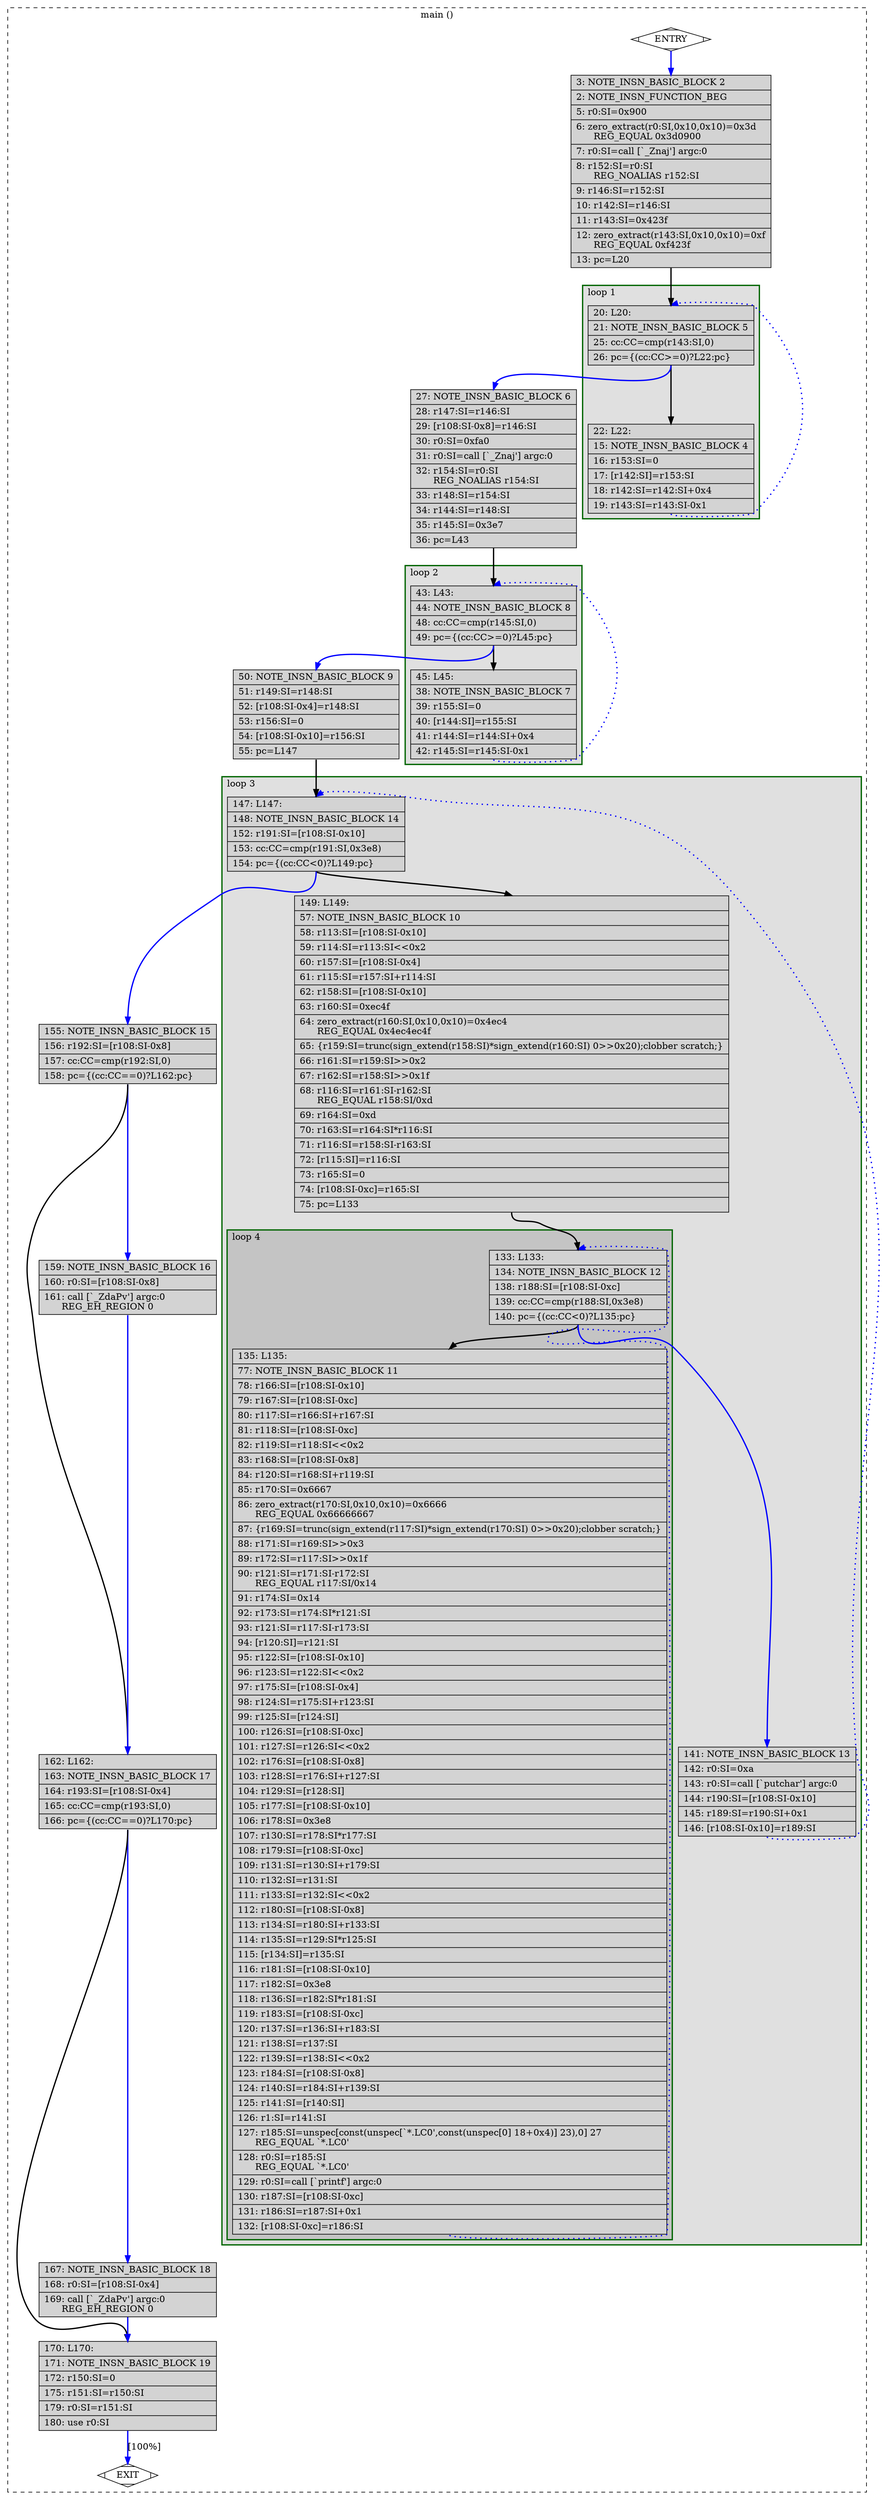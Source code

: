 digraph "a-matmul-v2.cpp.245r.expand" {
overlap=false;
subgraph "cluster_main" {
	style="dashed";
	color="black";
	label="main ()";
	subgraph cluster_0_3 {
	style="filled";
	color="darkgreen";
	fillcolor="grey88";
	label="loop 3";
	labeljust=l;
	penwidth=2;
	subgraph cluster_0_4 {
	style="filled";
	color="darkgreen";
	fillcolor="grey77";
	label="loop 4";
	labeljust=l;
	penwidth=2;
	fn_0_basic_block_12 [shape=record,style=filled,fillcolor=lightgrey,label="{\ \ 133:\ L133:\l\
|\ \ 134:\ NOTE_INSN_BASIC_BLOCK\ 12\l\
|\ \ 138:\ r188:SI=[r108:SI-0xc]\l\
|\ \ 139:\ cc:CC=cmp(r188:SI,0x3e8)\l\
|\ \ 140:\ pc=\{(cc:CC\<0)?L135:pc\}\l\
}"];

	fn_0_basic_block_11 [shape=record,style=filled,fillcolor=lightgrey,label="{\ \ 135:\ L135:\l\
|\ \ \ 77:\ NOTE_INSN_BASIC_BLOCK\ 11\l\
|\ \ \ 78:\ r166:SI=[r108:SI-0x10]\l\
|\ \ \ 79:\ r167:SI=[r108:SI-0xc]\l\
|\ \ \ 80:\ r117:SI=r166:SI+r167:SI\l\
|\ \ \ 81:\ r118:SI=[r108:SI-0xc]\l\
|\ \ \ 82:\ r119:SI=r118:SI\<\<0x2\l\
|\ \ \ 83:\ r168:SI=[r108:SI-0x8]\l\
|\ \ \ 84:\ r120:SI=r168:SI+r119:SI\l\
|\ \ \ 85:\ r170:SI=0x6667\l\
|\ \ \ 86:\ zero_extract(r170:SI,0x10,0x10)=0x6666\l\
\ \ \ \ \ \ REG_EQUAL\ 0x66666667\l\
|\ \ \ 87:\ \{r169:SI=trunc(sign_extend(r117:SI)*sign_extend(r170:SI)\ 0\>\>0x20);clobber\ scratch;\}\l\
|\ \ \ 88:\ r171:SI=r169:SI\>\>0x3\l\
|\ \ \ 89:\ r172:SI=r117:SI\>\>0x1f\l\
|\ \ \ 90:\ r121:SI=r171:SI-r172:SI\l\
\ \ \ \ \ \ REG_EQUAL\ r117:SI/0x14\l\
|\ \ \ 91:\ r174:SI=0x14\l\
|\ \ \ 92:\ r173:SI=r174:SI*r121:SI\l\
|\ \ \ 93:\ r121:SI=r117:SI-r173:SI\l\
|\ \ \ 94:\ [r120:SI]=r121:SI\l\
|\ \ \ 95:\ r122:SI=[r108:SI-0x10]\l\
|\ \ \ 96:\ r123:SI=r122:SI\<\<0x2\l\
|\ \ \ 97:\ r175:SI=[r108:SI-0x4]\l\
|\ \ \ 98:\ r124:SI=r175:SI+r123:SI\l\
|\ \ \ 99:\ r125:SI=[r124:SI]\l\
|\ \ 100:\ r126:SI=[r108:SI-0xc]\l\
|\ \ 101:\ r127:SI=r126:SI\<\<0x2\l\
|\ \ 102:\ r176:SI=[r108:SI-0x8]\l\
|\ \ 103:\ r128:SI=r176:SI+r127:SI\l\
|\ \ 104:\ r129:SI=[r128:SI]\l\
|\ \ 105:\ r177:SI=[r108:SI-0x10]\l\
|\ \ 106:\ r178:SI=0x3e8\l\
|\ \ 107:\ r130:SI=r178:SI*r177:SI\l\
|\ \ 108:\ r179:SI=[r108:SI-0xc]\l\
|\ \ 109:\ r131:SI=r130:SI+r179:SI\l\
|\ \ 110:\ r132:SI=r131:SI\l\
|\ \ 111:\ r133:SI=r132:SI\<\<0x2\l\
|\ \ 112:\ r180:SI=[r108:SI-0x8]\l\
|\ \ 113:\ r134:SI=r180:SI+r133:SI\l\
|\ \ 114:\ r135:SI=r129:SI*r125:SI\l\
|\ \ 115:\ [r134:SI]=r135:SI\l\
|\ \ 116:\ r181:SI=[r108:SI-0x10]\l\
|\ \ 117:\ r182:SI=0x3e8\l\
|\ \ 118:\ r136:SI=r182:SI*r181:SI\l\
|\ \ 119:\ r183:SI=[r108:SI-0xc]\l\
|\ \ 120:\ r137:SI=r136:SI+r183:SI\l\
|\ \ 121:\ r138:SI=r137:SI\l\
|\ \ 122:\ r139:SI=r138:SI\<\<0x2\l\
|\ \ 123:\ r184:SI=[r108:SI-0x8]\l\
|\ \ 124:\ r140:SI=r184:SI+r139:SI\l\
|\ \ 125:\ r141:SI=[r140:SI]\l\
|\ \ 126:\ r1:SI=r141:SI\l\
|\ \ 127:\ r185:SI=unspec[const(unspec[`*.LC0',const(unspec[0]\ 18+0x4)]\ 23),0]\ 27\l\
\ \ \ \ \ \ REG_EQUAL\ `*.LC0'\l\
|\ \ 128:\ r0:SI=r185:SI\l\
\ \ \ \ \ \ REG_EQUAL\ `*.LC0'\l\
|\ \ 129:\ r0:SI=call\ [`printf']\ argc:0\l\
|\ \ 130:\ r187:SI=[r108:SI-0xc]\l\
|\ \ 131:\ r186:SI=r187:SI+0x1\l\
|\ \ 132:\ [r108:SI-0xc]=r186:SI\l\
}"];

	}
	fn_0_basic_block_14 [shape=record,style=filled,fillcolor=lightgrey,label="{\ \ 147:\ L147:\l\
|\ \ 148:\ NOTE_INSN_BASIC_BLOCK\ 14\l\
|\ \ 152:\ r191:SI=[r108:SI-0x10]\l\
|\ \ 153:\ cc:CC=cmp(r191:SI,0x3e8)\l\
|\ \ 154:\ pc=\{(cc:CC\<0)?L149:pc\}\l\
}"];

	fn_0_basic_block_10 [shape=record,style=filled,fillcolor=lightgrey,label="{\ \ 149:\ L149:\l\
|\ \ \ 57:\ NOTE_INSN_BASIC_BLOCK\ 10\l\
|\ \ \ 58:\ r113:SI=[r108:SI-0x10]\l\
|\ \ \ 59:\ r114:SI=r113:SI\<\<0x2\l\
|\ \ \ 60:\ r157:SI=[r108:SI-0x4]\l\
|\ \ \ 61:\ r115:SI=r157:SI+r114:SI\l\
|\ \ \ 62:\ r158:SI=[r108:SI-0x10]\l\
|\ \ \ 63:\ r160:SI=0xec4f\l\
|\ \ \ 64:\ zero_extract(r160:SI,0x10,0x10)=0x4ec4\l\
\ \ \ \ \ \ REG_EQUAL\ 0x4ec4ec4f\l\
|\ \ \ 65:\ \{r159:SI=trunc(sign_extend(r158:SI)*sign_extend(r160:SI)\ 0\>\>0x20);clobber\ scratch;\}\l\
|\ \ \ 66:\ r161:SI=r159:SI\>\>0x2\l\
|\ \ \ 67:\ r162:SI=r158:SI\>\>0x1f\l\
|\ \ \ 68:\ r116:SI=r161:SI-r162:SI\l\
\ \ \ \ \ \ REG_EQUAL\ r158:SI/0xd\l\
|\ \ \ 69:\ r164:SI=0xd\l\
|\ \ \ 70:\ r163:SI=r164:SI*r116:SI\l\
|\ \ \ 71:\ r116:SI=r158:SI-r163:SI\l\
|\ \ \ 72:\ [r115:SI]=r116:SI\l\
|\ \ \ 73:\ r165:SI=0\l\
|\ \ \ 74:\ [r108:SI-0xc]=r165:SI\l\
|\ \ \ 75:\ pc=L133\l\
}"];

	fn_0_basic_block_13 [shape=record,style=filled,fillcolor=lightgrey,label="{\ \ 141:\ NOTE_INSN_BASIC_BLOCK\ 13\l\
|\ \ 142:\ r0:SI=0xa\l\
|\ \ 143:\ r0:SI=call\ [`putchar']\ argc:0\l\
|\ \ 144:\ r190:SI=[r108:SI-0x10]\l\
|\ \ 145:\ r189:SI=r190:SI+0x1\l\
|\ \ 146:\ [r108:SI-0x10]=r189:SI\l\
}"];

	}
	subgraph cluster_0_2 {
	style="filled";
	color="darkgreen";
	fillcolor="grey88";
	label="loop 2";
	labeljust=l;
	penwidth=2;
	fn_0_basic_block_8 [shape=record,style=filled,fillcolor=lightgrey,label="{\ \ \ 43:\ L43:\l\
|\ \ \ 44:\ NOTE_INSN_BASIC_BLOCK\ 8\l\
|\ \ \ 48:\ cc:CC=cmp(r145:SI,0)\l\
|\ \ \ 49:\ pc=\{(cc:CC\>=0)?L45:pc\}\l\
}"];

	fn_0_basic_block_7 [shape=record,style=filled,fillcolor=lightgrey,label="{\ \ \ 45:\ L45:\l\
|\ \ \ 38:\ NOTE_INSN_BASIC_BLOCK\ 7\l\
|\ \ \ 39:\ r155:SI=0\l\
|\ \ \ 40:\ [r144:SI]=r155:SI\l\
|\ \ \ 41:\ r144:SI=r144:SI+0x4\l\
|\ \ \ 42:\ r145:SI=r145:SI-0x1\l\
}"];

	}
	subgraph cluster_0_1 {
	style="filled";
	color="darkgreen";
	fillcolor="grey88";
	label="loop 1";
	labeljust=l;
	penwidth=2;
	fn_0_basic_block_5 [shape=record,style=filled,fillcolor=lightgrey,label="{\ \ \ 20:\ L20:\l\
|\ \ \ 21:\ NOTE_INSN_BASIC_BLOCK\ 5\l\
|\ \ \ 25:\ cc:CC=cmp(r143:SI,0)\l\
|\ \ \ 26:\ pc=\{(cc:CC\>=0)?L22:pc\}\l\
}"];

	fn_0_basic_block_4 [shape=record,style=filled,fillcolor=lightgrey,label="{\ \ \ 22:\ L22:\l\
|\ \ \ 15:\ NOTE_INSN_BASIC_BLOCK\ 4\l\
|\ \ \ 16:\ r153:SI=0\l\
|\ \ \ 17:\ [r142:SI]=r153:SI\l\
|\ \ \ 18:\ r142:SI=r142:SI+0x4\l\
|\ \ \ 19:\ r143:SI=r143:SI-0x1\l\
}"];

	}
	fn_0_basic_block_0 [shape=Mdiamond,style=filled,fillcolor=white,label="ENTRY"];

	fn_0_basic_block_1 [shape=Mdiamond,style=filled,fillcolor=white,label="EXIT"];

	fn_0_basic_block_2 [shape=record,style=filled,fillcolor=lightgrey,label="{\ \ \ \ 3:\ NOTE_INSN_BASIC_BLOCK\ 2\l\
|\ \ \ \ 2:\ NOTE_INSN_FUNCTION_BEG\l\
|\ \ \ \ 5:\ r0:SI=0x900\l\
|\ \ \ \ 6:\ zero_extract(r0:SI,0x10,0x10)=0x3d\l\
\ \ \ \ \ \ REG_EQUAL\ 0x3d0900\l\
|\ \ \ \ 7:\ r0:SI=call\ [`_Znaj']\ argc:0\l\
|\ \ \ \ 8:\ r152:SI=r0:SI\l\
\ \ \ \ \ \ REG_NOALIAS\ r152:SI\l\
|\ \ \ \ 9:\ r146:SI=r152:SI\l\
|\ \ \ 10:\ r142:SI=r146:SI\l\
|\ \ \ 11:\ r143:SI=0x423f\l\
|\ \ \ 12:\ zero_extract(r143:SI,0x10,0x10)=0xf\l\
\ \ \ \ \ \ REG_EQUAL\ 0xf423f\l\
|\ \ \ 13:\ pc=L20\l\
}"];

	fn_0_basic_block_6 [shape=record,style=filled,fillcolor=lightgrey,label="{\ \ \ 27:\ NOTE_INSN_BASIC_BLOCK\ 6\l\
|\ \ \ 28:\ r147:SI=r146:SI\l\
|\ \ \ 29:\ [r108:SI-0x8]=r146:SI\l\
|\ \ \ 30:\ r0:SI=0xfa0\l\
|\ \ \ 31:\ r0:SI=call\ [`_Znaj']\ argc:0\l\
|\ \ \ 32:\ r154:SI=r0:SI\l\
\ \ \ \ \ \ REG_NOALIAS\ r154:SI\l\
|\ \ \ 33:\ r148:SI=r154:SI\l\
|\ \ \ 34:\ r144:SI=r148:SI\l\
|\ \ \ 35:\ r145:SI=0x3e7\l\
|\ \ \ 36:\ pc=L43\l\
}"];

	fn_0_basic_block_9 [shape=record,style=filled,fillcolor=lightgrey,label="{\ \ \ 50:\ NOTE_INSN_BASIC_BLOCK\ 9\l\
|\ \ \ 51:\ r149:SI=r148:SI\l\
|\ \ \ 52:\ [r108:SI-0x4]=r148:SI\l\
|\ \ \ 53:\ r156:SI=0\l\
|\ \ \ 54:\ [r108:SI-0x10]=r156:SI\l\
|\ \ \ 55:\ pc=L147\l\
}"];

	fn_0_basic_block_15 [shape=record,style=filled,fillcolor=lightgrey,label="{\ \ 155:\ NOTE_INSN_BASIC_BLOCK\ 15\l\
|\ \ 156:\ r192:SI=[r108:SI-0x8]\l\
|\ \ 157:\ cc:CC=cmp(r192:SI,0)\l\
|\ \ 158:\ pc=\{(cc:CC==0)?L162:pc\}\l\
}"];

	fn_0_basic_block_16 [shape=record,style=filled,fillcolor=lightgrey,label="{\ \ 159:\ NOTE_INSN_BASIC_BLOCK\ 16\l\
|\ \ 160:\ r0:SI=[r108:SI-0x8]\l\
|\ \ 161:\ call\ [`_ZdaPv']\ argc:0\l\
\ \ \ \ \ \ REG_EH_REGION\ 0\l\
}"];

	fn_0_basic_block_17 [shape=record,style=filled,fillcolor=lightgrey,label="{\ \ 162:\ L162:\l\
|\ \ 163:\ NOTE_INSN_BASIC_BLOCK\ 17\l\
|\ \ 164:\ r193:SI=[r108:SI-0x4]\l\
|\ \ 165:\ cc:CC=cmp(r193:SI,0)\l\
|\ \ 166:\ pc=\{(cc:CC==0)?L170:pc\}\l\
}"];

	fn_0_basic_block_18 [shape=record,style=filled,fillcolor=lightgrey,label="{\ \ 167:\ NOTE_INSN_BASIC_BLOCK\ 18\l\
|\ \ 168:\ r0:SI=[r108:SI-0x4]\l\
|\ \ 169:\ call\ [`_ZdaPv']\ argc:0\l\
\ \ \ \ \ \ REG_EH_REGION\ 0\l\
}"];

	fn_0_basic_block_19 [shape=record,style=filled,fillcolor=lightgrey,label="{\ \ 170:\ L170:\l\
|\ \ 171:\ NOTE_INSN_BASIC_BLOCK\ 19\l\
|\ \ 172:\ r150:SI=0\l\
|\ \ 175:\ r151:SI=r150:SI\l\
|\ \ 179:\ r0:SI=r151:SI\l\
|\ \ 180:\ use\ r0:SI\l\
}"];

	fn_0_basic_block_0:s -> fn_0_basic_block_2:n [style="solid,bold",color=blue,weight=100,constraint=true];
	fn_0_basic_block_2:s -> fn_0_basic_block_5:n [style="solid,bold",color=black,weight=10,constraint=true];
	fn_0_basic_block_4:s -> fn_0_basic_block_5:n [style="dotted,bold",color=blue,weight=10,constraint=false];
	fn_0_basic_block_5:s -> fn_0_basic_block_4:n [style="solid,bold",color=black,weight=10,constraint=true];
	fn_0_basic_block_5:s -> fn_0_basic_block_6:n [style="solid,bold",color=blue,weight=100,constraint=true];
	fn_0_basic_block_6:s -> fn_0_basic_block_8:n [style="solid,bold",color=black,weight=10,constraint=true];
	fn_0_basic_block_7:s -> fn_0_basic_block_8:n [style="dotted,bold",color=blue,weight=10,constraint=false];
	fn_0_basic_block_8:s -> fn_0_basic_block_7:n [style="solid,bold",color=black,weight=10,constraint=true];
	fn_0_basic_block_8:s -> fn_0_basic_block_9:n [style="solid,bold",color=blue,weight=100,constraint=true];
	fn_0_basic_block_9:s -> fn_0_basic_block_14:n [style="solid,bold",color=black,weight=10,constraint=true];
	fn_0_basic_block_10:s -> fn_0_basic_block_12:n [style="solid,bold",color=black,weight=10,constraint=true];
	fn_0_basic_block_11:s -> fn_0_basic_block_12:n [style="dotted,bold",color=blue,weight=10,constraint=false];
	fn_0_basic_block_12:s -> fn_0_basic_block_11:n [style="solid,bold",color=black,weight=10,constraint=true];
	fn_0_basic_block_12:s -> fn_0_basic_block_13:n [style="solid,bold",color=blue,weight=100,constraint=true];
	fn_0_basic_block_13:s -> fn_0_basic_block_14:n [style="dotted,bold",color=blue,weight=10,constraint=false];
	fn_0_basic_block_14:s -> fn_0_basic_block_10:n [style="solid,bold",color=black,weight=10,constraint=true];
	fn_0_basic_block_14:s -> fn_0_basic_block_15:n [style="solid,bold",color=blue,weight=100,constraint=true];
	fn_0_basic_block_15:s -> fn_0_basic_block_16:n [style="solid,bold",color=blue,weight=100,constraint=true];
	fn_0_basic_block_15:s -> fn_0_basic_block_17:n [style="solid,bold",color=black,weight=10,constraint=true];
	fn_0_basic_block_16:s -> fn_0_basic_block_17:n [style="solid,bold",color=blue,weight=100,constraint=true];
	fn_0_basic_block_17:s -> fn_0_basic_block_18:n [style="solid,bold",color=blue,weight=100,constraint=true];
	fn_0_basic_block_17:s -> fn_0_basic_block_19:n [style="solid,bold",color=black,weight=10,constraint=true];
	fn_0_basic_block_18:s -> fn_0_basic_block_19:n [style="solid,bold",color=blue,weight=100,constraint=true];
	fn_0_basic_block_19:s -> fn_0_basic_block_1:n [style="solid,bold",color=blue,weight=100,constraint=true,label="[100%]"];
	fn_0_basic_block_0:s -> fn_0_basic_block_1:n [style="invis",constraint=true];
}
}
